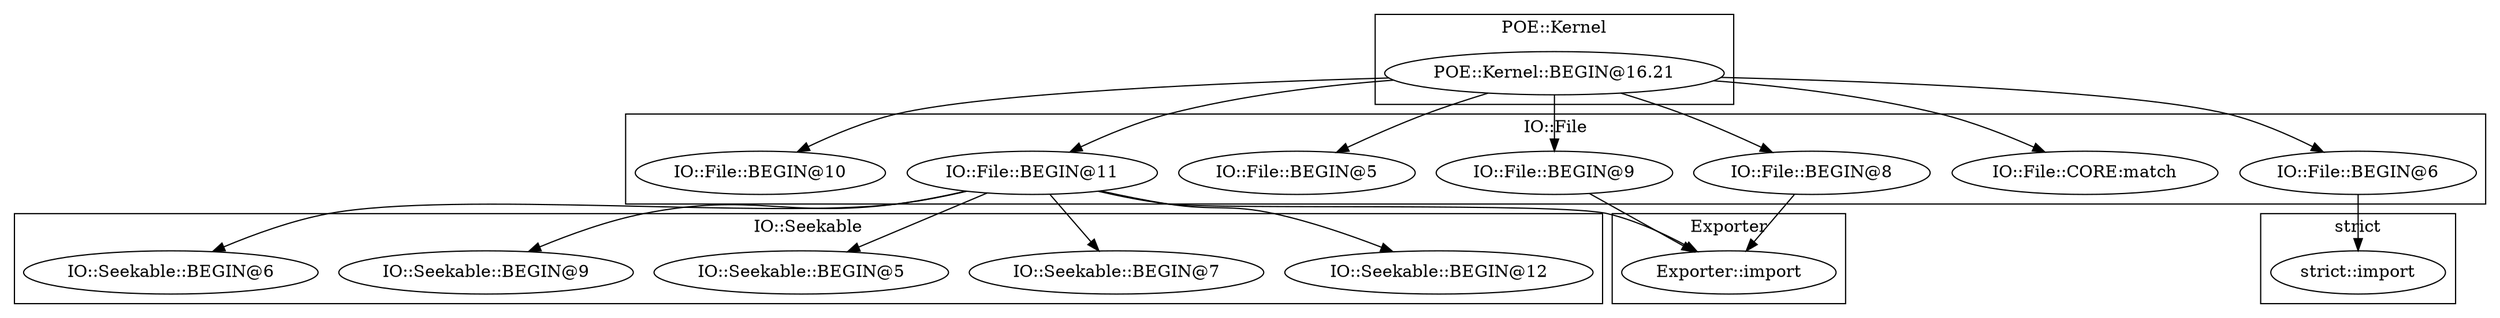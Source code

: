 digraph {
graph [overlap=false]
subgraph cluster_IO_Seekable {
	label="IO::Seekable";
	"IO::Seekable::BEGIN@12";
	"IO::Seekable::BEGIN@7";
	"IO::Seekable::BEGIN@5";
	"IO::Seekable::BEGIN@9";
	"IO::Seekable::BEGIN@6";
}
subgraph cluster_Exporter {
	label="Exporter";
	"Exporter::import";
}
subgraph cluster_IO_File {
	label="IO::File";
	"IO::File::BEGIN@11";
	"IO::File::CORE:match";
	"IO::File::BEGIN@8";
	"IO::File::BEGIN@9";
	"IO::File::BEGIN@5";
	"IO::File::BEGIN@6";
	"IO::File::BEGIN@10";
}
subgraph cluster_POE_Kernel {
	label="POE::Kernel";
	"POE::Kernel::BEGIN@16.21";
}
subgraph cluster_strict {
	label="strict";
	"strict::import";
}
"IO::File::BEGIN@11" -> "IO::Seekable::BEGIN@7";
"IO::File::BEGIN@11" -> "IO::Seekable::BEGIN@6";
"POE::Kernel::BEGIN@16.21" -> "IO::File::BEGIN@9";
"IO::File::BEGIN@11" -> "IO::Seekable::BEGIN@9";
"POE::Kernel::BEGIN@16.21" -> "IO::File::BEGIN@8";
"IO::File::BEGIN@11" -> "IO::Seekable::BEGIN@5";
"IO::File::BEGIN@8" -> "Exporter::import";
"IO::File::BEGIN@9" -> "Exporter::import";
"IO::File::BEGIN@11" -> "Exporter::import";
"IO::File::BEGIN@11" -> "IO::Seekable::BEGIN@12";
"IO::File::BEGIN@6" -> "strict::import";
"POE::Kernel::BEGIN@16.21" -> "IO::File::BEGIN@11";
"POE::Kernel::BEGIN@16.21" -> "IO::File::BEGIN@6";
"POE::Kernel::BEGIN@16.21" -> "IO::File::CORE:match";
"POE::Kernel::BEGIN@16.21" -> "IO::File::BEGIN@10";
"POE::Kernel::BEGIN@16.21" -> "IO::File::BEGIN@5";
}
